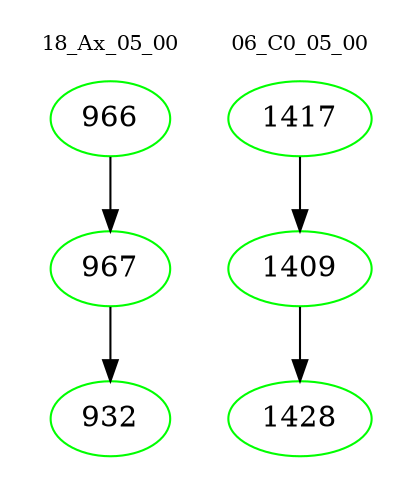 digraph{
subgraph cluster_0 {
color = white
label = "18_Ax_05_00";
fontsize=10;
T0_966 [label="966", color="green"]
T0_966 -> T0_967 [color="black"]
T0_967 [label="967", color="green"]
T0_967 -> T0_932 [color="black"]
T0_932 [label="932", color="green"]
}
subgraph cluster_1 {
color = white
label = "06_C0_05_00";
fontsize=10;
T1_1417 [label="1417", color="green"]
T1_1417 -> T1_1409 [color="black"]
T1_1409 [label="1409", color="green"]
T1_1409 -> T1_1428 [color="black"]
T1_1428 [label="1428", color="green"]
}
}
